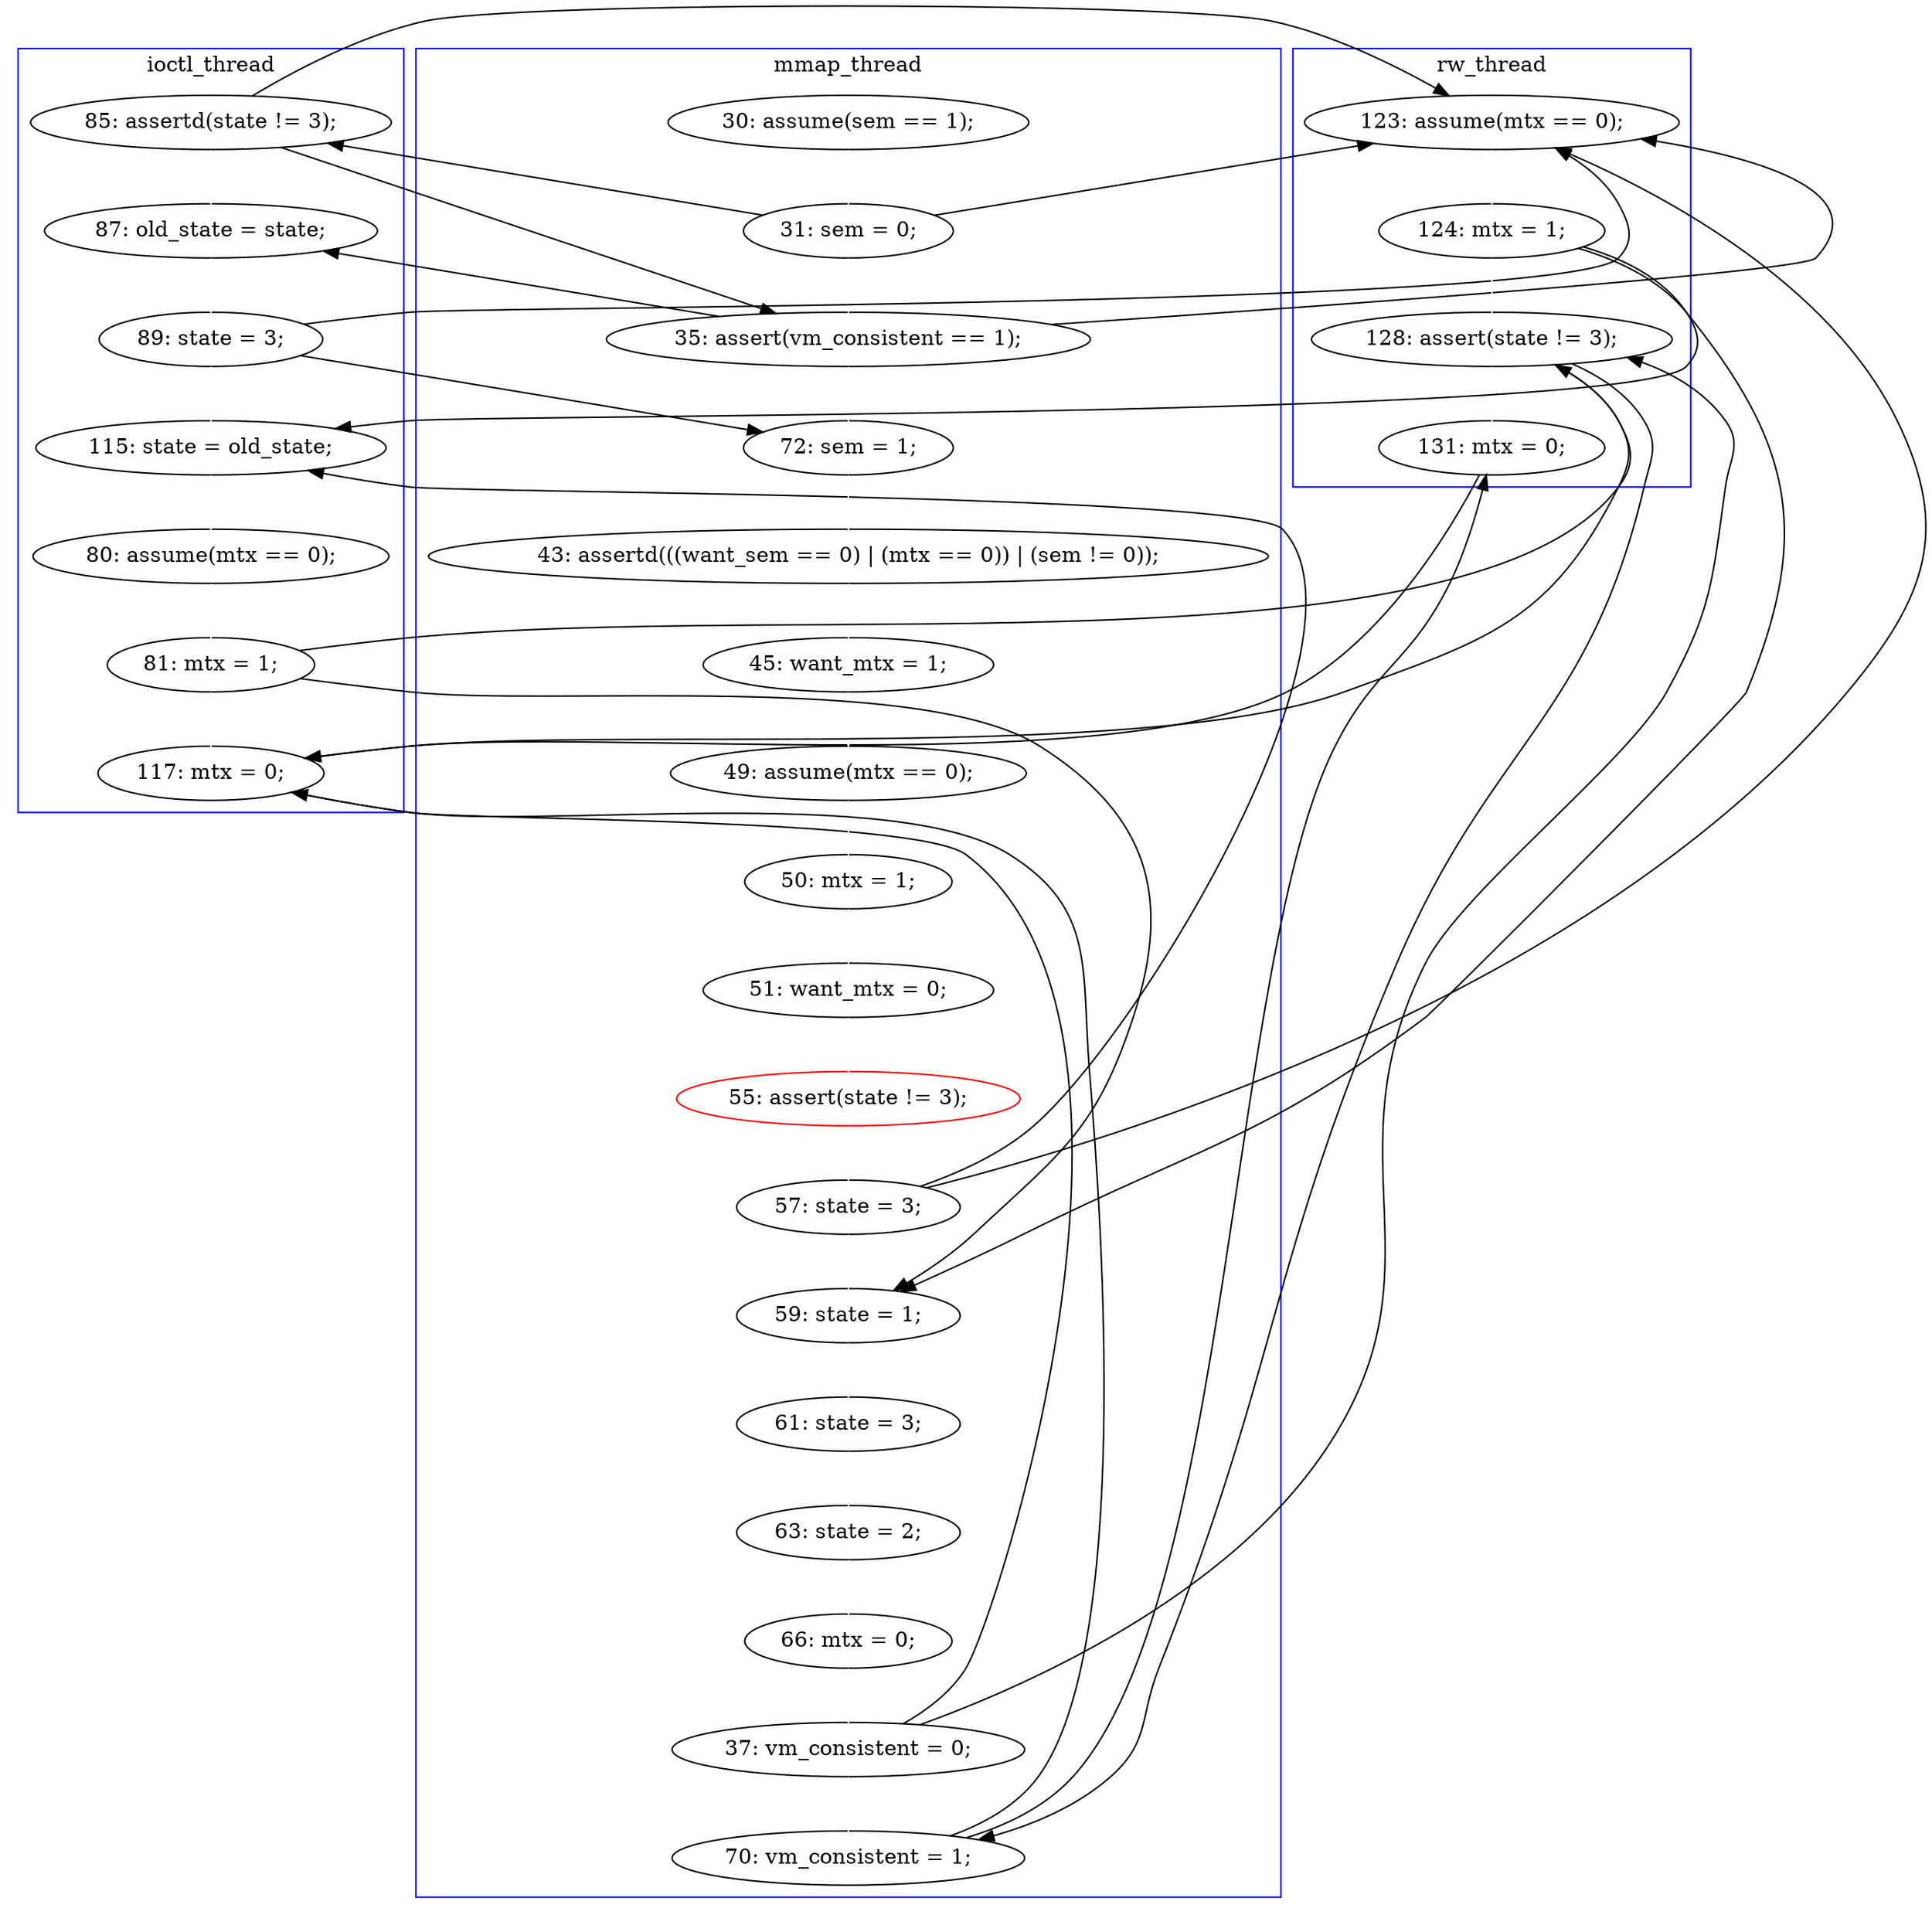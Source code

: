 digraph Counterexample {
	14 -> 28 [color = black, style = solid, constraint = false]
	25 -> 28 [color = black, style = solid, constraint = false]
	11 -> 12 [color = white, style = solid]
	43 -> 48 [color = black, style = solid, constraint = false]
	17 -> 28 [color = black, style = solid, constraint = false]
	14 -> 15 [color = black, style = solid, constraint = false]
	25 -> 35 [color = white, style = solid]
	19 -> 20 [color = white, style = solid]
	18 -> 19 [color = white, style = solid]
	24 -> 25 [color = white, style = solid]
	17 -> 18 [color = black, style = solid, constraint = false]
	15 -> 18 [color = white, style = solid]
	40 -> 43 [color = white, style = solid]
	39 -> 48 [color = black, style = solid, constraint = false]
	32 -> 35 [color = black, style = solid, constraint = false]
	31 -> 32 [color = white, style = solid]
	17 -> 30 [color = white, style = solid]
	12 -> 15 [color = white, style = solid]
	15 -> 16 [color = black, style = solid, constraint = false]
	32 -> 40 [color = black, style = solid, constraint = false]
	35 -> 36 [color = white, style = solid]
	37 -> 38 [color = white, style = solid]
	39 -> 40 [color = black, style = solid, constraint = false]
	36 -> 37 [color = white, style = solid]
	38 -> 39 [color = white, style = solid]
	30 -> 31 [color = white, style = solid]
	12 -> 28 [color = black, style = solid, constraint = false]
	20 -> 21 [color = white, style = solid]
	40 -> 48 [color = black, style = solid, constraint = false]
	32 -> 48 [color = white, style = solid]
	41 -> 48 [color = black, style = solid, constraint = false]
	16 -> 17 [color = white, style = solid]
	14 -> 16 [color = white, style = solid]
	28 -> 29 [color = white, style = solid]
	22 -> 23 [color = white, style = solid]
	29 -> 35 [color = black, style = solid, constraint = false]
	12 -> 14 [color = black, style = solid, constraint = false]
	21 -> 22 [color = white, style = solid]
	29 -> 40 [color = white, style = solid]
	40 -> 41 [color = black, style = solid, constraint = false]
	39 -> 41 [color = white, style = solid]
	23 -> 24 [color = white, style = solid]
	15 -> 28 [color = black, style = solid, constraint = false]
	29 -> 30 [color = black, style = solid, constraint = false]
	25 -> 30 [color = black, style = solid, constraint = false]
	41 -> 43 [color = black, style = solid, constraint = false]
	subgraph cluster2 {
		label = ioctl_thread
		color = blue
		16  [label = "87: old_state = state;"]
		14  [label = "85: assertd(state != 3);"]
		17  [label = "89: state = 3;"]
		32  [label = "81: mtx = 1;"]
		30  [label = "115: state = old_state;"]
		31  [label = "80: assume(mtx == 0);"]
		48  [label = "117: mtx = 0;"]
	}
	subgraph cluster1 {
		label = mmap_thread
		color = blue
		38  [label = "66: mtx = 0;"]
		11  [label = "30: assume(sem == 1);"]
		20  [label = "45: want_mtx = 1;"]
		24  [label = "55: assert(state != 3);", color = red]
		39  [label = "37: vm_consistent = 0;"]
		21  [label = "49: assume(mtx == 0);"]
		36  [label = "61: state = 3;"]
		23  [label = "51: want_mtx = 0;"]
		15  [label = "35: assert(vm_consistent == 1);"]
		41  [label = "70: vm_consistent = 1;"]
		22  [label = "50: mtx = 1;"]
		25  [label = "57: state = 3;"]
		37  [label = "63: state = 2;"]
		35  [label = "59: state = 1;"]
		12  [label = "31: sem = 0;"]
		18  [label = "72: sem = 1;"]
		19  [label = "43: assertd(((want_sem == 0) | (mtx == 0)) | (sem != 0));"]
	}
	subgraph cluster3 {
		label = rw_thread
		color = blue
		29  [label = "124: mtx = 1;"]
		28  [label = "123: assume(mtx == 0);"]
		40  [label = "128: assert(state != 3);"]
		43  [label = "131: mtx = 0;"]
	}
}